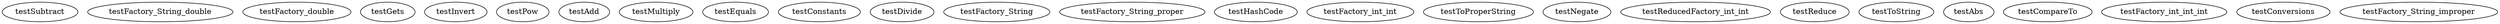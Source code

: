 digraph G {
testSubtract;
testFactory_String_double;
testFactory_double;
testGets;
testInvert;
testPow;
testAdd;
testMultiply;
testEquals;
testConstants;
testDivide;
testFactory_String;
testFactory_String_proper;
testHashCode;
testFactory_int_int;
testToProperString;
testNegate;
testReducedFactory_int_int;
testReduce;
testToString;
testAbs;
testCompareTo;
testFactory_int_int_int;
testConversions;
testFactory_String_improper;
}